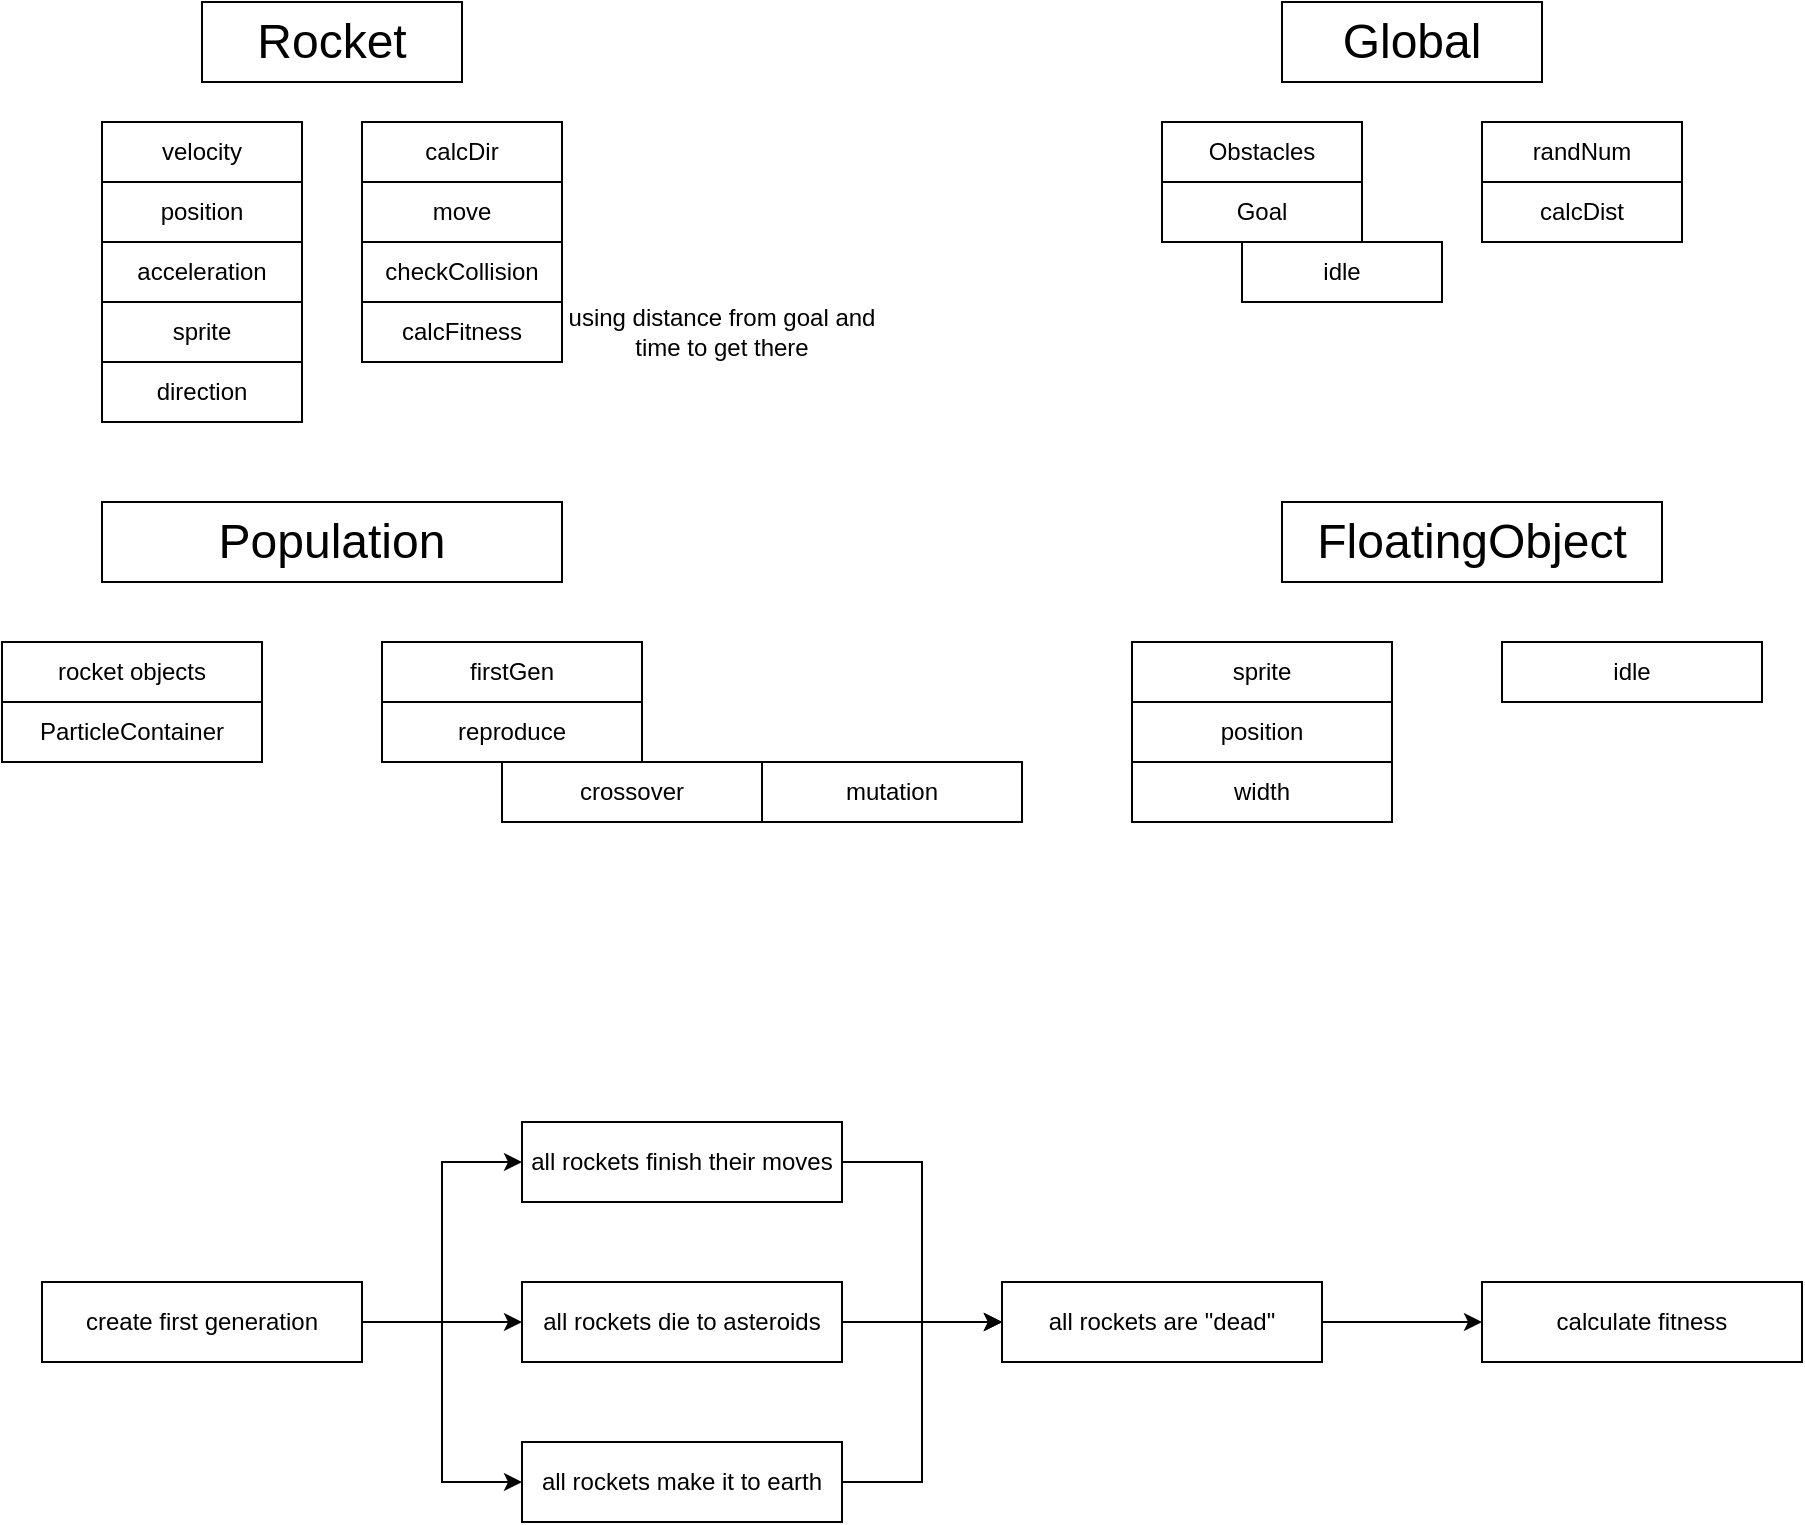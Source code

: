 <mxfile version="14.1.8" type="device"><diagram id="FZQfjGqQDlAmF2kAiivn" name="Page-1"><mxGraphModel dx="2062" dy="1182" grid="1" gridSize="10" guides="1" tooltips="1" connect="1" arrows="1" fold="1" page="1" pageScale="1" pageWidth="1100" pageHeight="850" math="0" shadow="0"><root><mxCell id="0"/><mxCell id="1" parent="0"/><mxCell id="FJ7Z96q20TSBc1QUUkSL-2" value="&lt;font style=&quot;font-size: 24px&quot;&gt;Rocket&lt;/font&gt;" style="text;html=1;fillColor=none;align=center;verticalAlign=middle;whiteSpace=wrap;rounded=0;strokeColor=#000000;" parent="1" vertex="1"><mxGeometry x="120" y="40" width="130" height="40" as="geometry"/></mxCell><mxCell id="FJ7Z96q20TSBc1QUUkSL-4" value="velocity&lt;br&gt;" style="text;html=1;fillColor=none;align=center;verticalAlign=middle;whiteSpace=wrap;rounded=0;strokeColor=#000000;" parent="1" vertex="1"><mxGeometry x="70" y="100" width="100" height="30" as="geometry"/></mxCell><mxCell id="FJ7Z96q20TSBc1QUUkSL-5" value="acceleration" style="text;html=1;fillColor=none;align=center;verticalAlign=middle;whiteSpace=wrap;rounded=0;strokeColor=#000000;" parent="1" vertex="1"><mxGeometry x="70" y="160" width="100" height="30" as="geometry"/></mxCell><mxCell id="FJ7Z96q20TSBc1QUUkSL-6" value="position" style="text;html=1;fillColor=none;align=center;verticalAlign=middle;whiteSpace=wrap;rounded=0;strokeColor=#000000;" parent="1" vertex="1"><mxGeometry x="70" y="130" width="100" height="30" as="geometry"/></mxCell><mxCell id="FJ7Z96q20TSBc1QUUkSL-8" value="sprite&lt;br&gt;" style="text;html=1;fillColor=none;align=center;verticalAlign=middle;whiteSpace=wrap;rounded=0;strokeColor=#000000;" parent="1" vertex="1"><mxGeometry x="70" y="190" width="100" height="30" as="geometry"/></mxCell><mxCell id="FJ7Z96q20TSBc1QUUkSL-9" value="direction" style="text;html=1;fillColor=none;align=center;verticalAlign=middle;whiteSpace=wrap;rounded=0;strokeColor=#000000;" parent="1" vertex="1"><mxGeometry x="70" y="220" width="100" height="30" as="geometry"/></mxCell><mxCell id="FJ7Z96q20TSBc1QUUkSL-10" value="calcDir" style="text;html=1;fillColor=none;align=center;verticalAlign=middle;whiteSpace=wrap;rounded=0;strokeColor=#000000;" parent="1" vertex="1"><mxGeometry x="200" y="100" width="100" height="30" as="geometry"/></mxCell><mxCell id="FJ7Z96q20TSBc1QUUkSL-11" value="move" style="text;html=1;fillColor=none;align=center;verticalAlign=middle;whiteSpace=wrap;rounded=0;strokeColor=#000000;" parent="1" vertex="1"><mxGeometry x="200" y="130" width="100" height="30" as="geometry"/></mxCell><mxCell id="FJ7Z96q20TSBc1QUUkSL-12" value="checkCollision" style="text;html=1;fillColor=none;align=center;verticalAlign=middle;whiteSpace=wrap;rounded=0;strokeColor=#000000;" parent="1" vertex="1"><mxGeometry x="200" y="160" width="100" height="30" as="geometry"/></mxCell><mxCell id="FJ7Z96q20TSBc1QUUkSL-18" value="&lt;font style=&quot;font-size: 24px&quot;&gt;Population&lt;/font&gt;" style="text;html=1;fillColor=none;align=center;verticalAlign=middle;whiteSpace=wrap;rounded=0;strokeColor=#000000;" parent="1" vertex="1"><mxGeometry x="70" y="290" width="230" height="40" as="geometry"/></mxCell><mxCell id="FJ7Z96q20TSBc1QUUkSL-19" value="rocket objects" style="text;html=1;fillColor=none;align=center;verticalAlign=middle;whiteSpace=wrap;rounded=0;strokeColor=#000000;" parent="1" vertex="1"><mxGeometry x="20" y="360" width="130" height="30" as="geometry"/></mxCell><mxCell id="FJ7Z96q20TSBc1QUUkSL-20" value="ParticleContainer" style="text;html=1;fillColor=none;align=center;verticalAlign=middle;whiteSpace=wrap;rounded=0;strokeColor=#000000;" parent="1" vertex="1"><mxGeometry x="20" y="390" width="130" height="30" as="geometry"/></mxCell><mxCell id="FJ7Z96q20TSBc1QUUkSL-21" value="firstGen" style="text;html=1;fillColor=none;align=center;verticalAlign=middle;whiteSpace=wrap;rounded=0;strokeColor=#000000;" parent="1" vertex="1"><mxGeometry x="210" y="360" width="130" height="30" as="geometry"/></mxCell><mxCell id="FJ7Z96q20TSBc1QUUkSL-22" value="reproduce" style="text;html=1;fillColor=none;align=center;verticalAlign=middle;whiteSpace=wrap;rounded=0;strokeColor=#000000;direction=east;" parent="1" vertex="1"><mxGeometry x="210" y="390" width="130" height="30" as="geometry"/></mxCell><mxCell id="FJ7Z96q20TSBc1QUUkSL-24" value="crossover" style="text;html=1;fillColor=none;align=center;verticalAlign=middle;whiteSpace=wrap;rounded=0;strokeColor=#000000;" parent="1" vertex="1"><mxGeometry x="270" y="420" width="130" height="30" as="geometry"/></mxCell><mxCell id="FJ7Z96q20TSBc1QUUkSL-25" value="mutation" style="text;html=1;fillColor=none;align=center;verticalAlign=middle;whiteSpace=wrap;rounded=0;strokeColor=#000000;" parent="1" vertex="1"><mxGeometry x="400" y="420" width="130" height="30" as="geometry"/></mxCell><mxCell id="FJ7Z96q20TSBc1QUUkSL-27" value="calcFitness" style="text;html=1;fillColor=none;align=center;verticalAlign=middle;whiteSpace=wrap;rounded=0;strokeColor=#000000;" parent="1" vertex="1"><mxGeometry x="200" y="190" width="100" height="30" as="geometry"/></mxCell><mxCell id="FJ7Z96q20TSBc1QUUkSL-28" value="&lt;font style=&quot;font-size: 24px&quot;&gt;Global&lt;/font&gt;" style="text;html=1;fillColor=none;align=center;verticalAlign=middle;whiteSpace=wrap;rounded=0;strokeColor=#000000;" parent="1" vertex="1"><mxGeometry x="660" y="40" width="130" height="40" as="geometry"/></mxCell><mxCell id="FJ7Z96q20TSBc1QUUkSL-29" value="randNum" style="text;html=1;fillColor=none;align=center;verticalAlign=middle;whiteSpace=wrap;rounded=0;strokeColor=#000000;" parent="1" vertex="1"><mxGeometry x="760" y="100" width="100" height="30" as="geometry"/></mxCell><mxCell id="FJ7Z96q20TSBc1QUUkSL-30" value="calcDist" style="text;html=1;fillColor=none;align=center;verticalAlign=middle;whiteSpace=wrap;rounded=0;strokeColor=#000000;" parent="1" vertex="1"><mxGeometry x="760" y="130" width="100" height="30" as="geometry"/></mxCell><mxCell id="jVj9oO8ATSo_g3H_S7rU-1" value="Obstacles" style="text;html=1;fillColor=none;align=center;verticalAlign=middle;whiteSpace=wrap;rounded=0;strokeColor=#000000;" parent="1" vertex="1"><mxGeometry x="600" y="100" width="100" height="30" as="geometry"/></mxCell><mxCell id="jVj9oO8ATSo_g3H_S7rU-2" value="Goal" style="text;html=1;fillColor=none;align=center;verticalAlign=middle;whiteSpace=wrap;rounded=0;strokeColor=#000000;" parent="1" vertex="1"><mxGeometry x="600" y="130" width="100" height="30" as="geometry"/></mxCell><mxCell id="jVj9oO8ATSo_g3H_S7rU-3" value="idle" style="text;html=1;fillColor=none;align=center;verticalAlign=middle;whiteSpace=wrap;rounded=0;strokeColor=#000000;" parent="1" vertex="1"><mxGeometry x="640" y="160" width="100" height="30" as="geometry"/></mxCell><mxCell id="jVj9oO8ATSo_g3H_S7rU-6" value="&lt;font style=&quot;font-size: 24px&quot;&gt;FloatingObject&lt;/font&gt;" style="text;html=1;fillColor=none;align=center;verticalAlign=middle;whiteSpace=wrap;rounded=0;strokeColor=#000000;" parent="1" vertex="1"><mxGeometry x="660" y="290" width="190" height="40" as="geometry"/></mxCell><mxCell id="jVj9oO8ATSo_g3H_S7rU-7" value="idle" style="text;html=1;fillColor=none;align=center;verticalAlign=middle;whiteSpace=wrap;rounded=0;strokeColor=#000000;" parent="1" vertex="1"><mxGeometry x="770" y="360" width="130" height="30" as="geometry"/></mxCell><mxCell id="jVj9oO8ATSo_g3H_S7rU-8" value="sprite" style="text;html=1;fillColor=none;align=center;verticalAlign=middle;whiteSpace=wrap;rounded=0;strokeColor=#000000;" parent="1" vertex="1"><mxGeometry x="585" y="360" width="130" height="30" as="geometry"/></mxCell><mxCell id="jVj9oO8ATSo_g3H_S7rU-9" value="position" style="text;html=1;fillColor=none;align=center;verticalAlign=middle;whiteSpace=wrap;rounded=0;strokeColor=#000000;" parent="1" vertex="1"><mxGeometry x="585" y="390" width="130" height="30" as="geometry"/></mxCell><mxCell id="jVj9oO8ATSo_g3H_S7rU-10" value="width&lt;br&gt;" style="text;html=1;fillColor=none;align=center;verticalAlign=middle;whiteSpace=wrap;rounded=0;strokeColor=#000000;" parent="1" vertex="1"><mxGeometry x="585" y="420" width="130" height="30" as="geometry"/></mxCell><mxCell id="ycRJeBocuSop15hXeNio-8" value="using distance from goal and time to get there" style="text;html=1;strokeColor=none;fillColor=none;align=center;verticalAlign=middle;whiteSpace=wrap;rounded=0;" parent="1" vertex="1"><mxGeometry x="300" y="182.5" width="160" height="45" as="geometry"/></mxCell><mxCell id="LevCHU7i6B2RfkUhoYh3-10" style="edgeStyle=orthogonalEdgeStyle;rounded=0;orthogonalLoop=1;jettySize=auto;html=1;entryX=0;entryY=0.5;entryDx=0;entryDy=0;" edge="1" parent="1" source="LevCHU7i6B2RfkUhoYh3-1" target="LevCHU7i6B2RfkUhoYh3-5"><mxGeometry relative="1" as="geometry"/></mxCell><mxCell id="LevCHU7i6B2RfkUhoYh3-11" style="edgeStyle=orthogonalEdgeStyle;rounded=0;orthogonalLoop=1;jettySize=auto;html=1;exitX=1;exitY=0.5;exitDx=0;exitDy=0;entryX=0;entryY=0.5;entryDx=0;entryDy=0;" edge="1" parent="1" source="LevCHU7i6B2RfkUhoYh3-1" target="LevCHU7i6B2RfkUhoYh3-2"><mxGeometry relative="1" as="geometry"/></mxCell><mxCell id="LevCHU7i6B2RfkUhoYh3-12" style="edgeStyle=orthogonalEdgeStyle;rounded=0;orthogonalLoop=1;jettySize=auto;html=1;exitX=1;exitY=0.5;exitDx=0;exitDy=0;entryX=0;entryY=0.5;entryDx=0;entryDy=0;" edge="1" parent="1" source="LevCHU7i6B2RfkUhoYh3-1" target="LevCHU7i6B2RfkUhoYh3-3"><mxGeometry relative="1" as="geometry"/></mxCell><mxCell id="LevCHU7i6B2RfkUhoYh3-1" value="create first generation" style="rounded=0;whiteSpace=wrap;html=1;" vertex="1" parent="1"><mxGeometry x="40" y="680" width="160" height="40" as="geometry"/></mxCell><mxCell id="LevCHU7i6B2RfkUhoYh3-8" value="" style="edgeStyle=orthogonalEdgeStyle;rounded=0;orthogonalLoop=1;jettySize=auto;html=1;" edge="1" parent="1" source="LevCHU7i6B2RfkUhoYh3-2" target="LevCHU7i6B2RfkUhoYh3-6"><mxGeometry relative="1" as="geometry"/></mxCell><mxCell id="LevCHU7i6B2RfkUhoYh3-2" value="all rockets die to asteroids" style="rounded=0;whiteSpace=wrap;html=1;" vertex="1" parent="1"><mxGeometry x="280" y="680" width="160" height="40" as="geometry"/></mxCell><mxCell id="LevCHU7i6B2RfkUhoYh3-9" style="edgeStyle=orthogonalEdgeStyle;rounded=0;orthogonalLoop=1;jettySize=auto;html=1;entryX=0;entryY=0.5;entryDx=0;entryDy=0;" edge="1" parent="1" source="LevCHU7i6B2RfkUhoYh3-3" target="LevCHU7i6B2RfkUhoYh3-6"><mxGeometry relative="1" as="geometry"/></mxCell><mxCell id="LevCHU7i6B2RfkUhoYh3-3" value="all rockets make it to earth" style="rounded=0;whiteSpace=wrap;html=1;" vertex="1" parent="1"><mxGeometry x="280" y="760" width="160" height="40" as="geometry"/></mxCell><mxCell id="LevCHU7i6B2RfkUhoYh3-7" style="edgeStyle=orthogonalEdgeStyle;rounded=0;orthogonalLoop=1;jettySize=auto;html=1;entryX=0;entryY=0.5;entryDx=0;entryDy=0;" edge="1" parent="1" source="LevCHU7i6B2RfkUhoYh3-5" target="LevCHU7i6B2RfkUhoYh3-6"><mxGeometry relative="1" as="geometry"/></mxCell><mxCell id="LevCHU7i6B2RfkUhoYh3-5" value="all rockets finish their moves" style="rounded=0;whiteSpace=wrap;html=1;" vertex="1" parent="1"><mxGeometry x="280" y="600" width="160" height="40" as="geometry"/></mxCell><mxCell id="LevCHU7i6B2RfkUhoYh3-14" value="" style="edgeStyle=orthogonalEdgeStyle;rounded=0;orthogonalLoop=1;jettySize=auto;html=1;" edge="1" parent="1" source="LevCHU7i6B2RfkUhoYh3-6" target="LevCHU7i6B2RfkUhoYh3-13"><mxGeometry relative="1" as="geometry"/></mxCell><mxCell id="LevCHU7i6B2RfkUhoYh3-6" value="all rockets are &quot;dead&quot;" style="rounded=0;whiteSpace=wrap;html=1;" vertex="1" parent="1"><mxGeometry x="520" y="680" width="160" height="40" as="geometry"/></mxCell><mxCell id="LevCHU7i6B2RfkUhoYh3-13" value="calculate fitness" style="rounded=0;whiteSpace=wrap;html=1;" vertex="1" parent="1"><mxGeometry x="760" y="680" width="160" height="40" as="geometry"/></mxCell></root></mxGraphModel></diagram></mxfile>